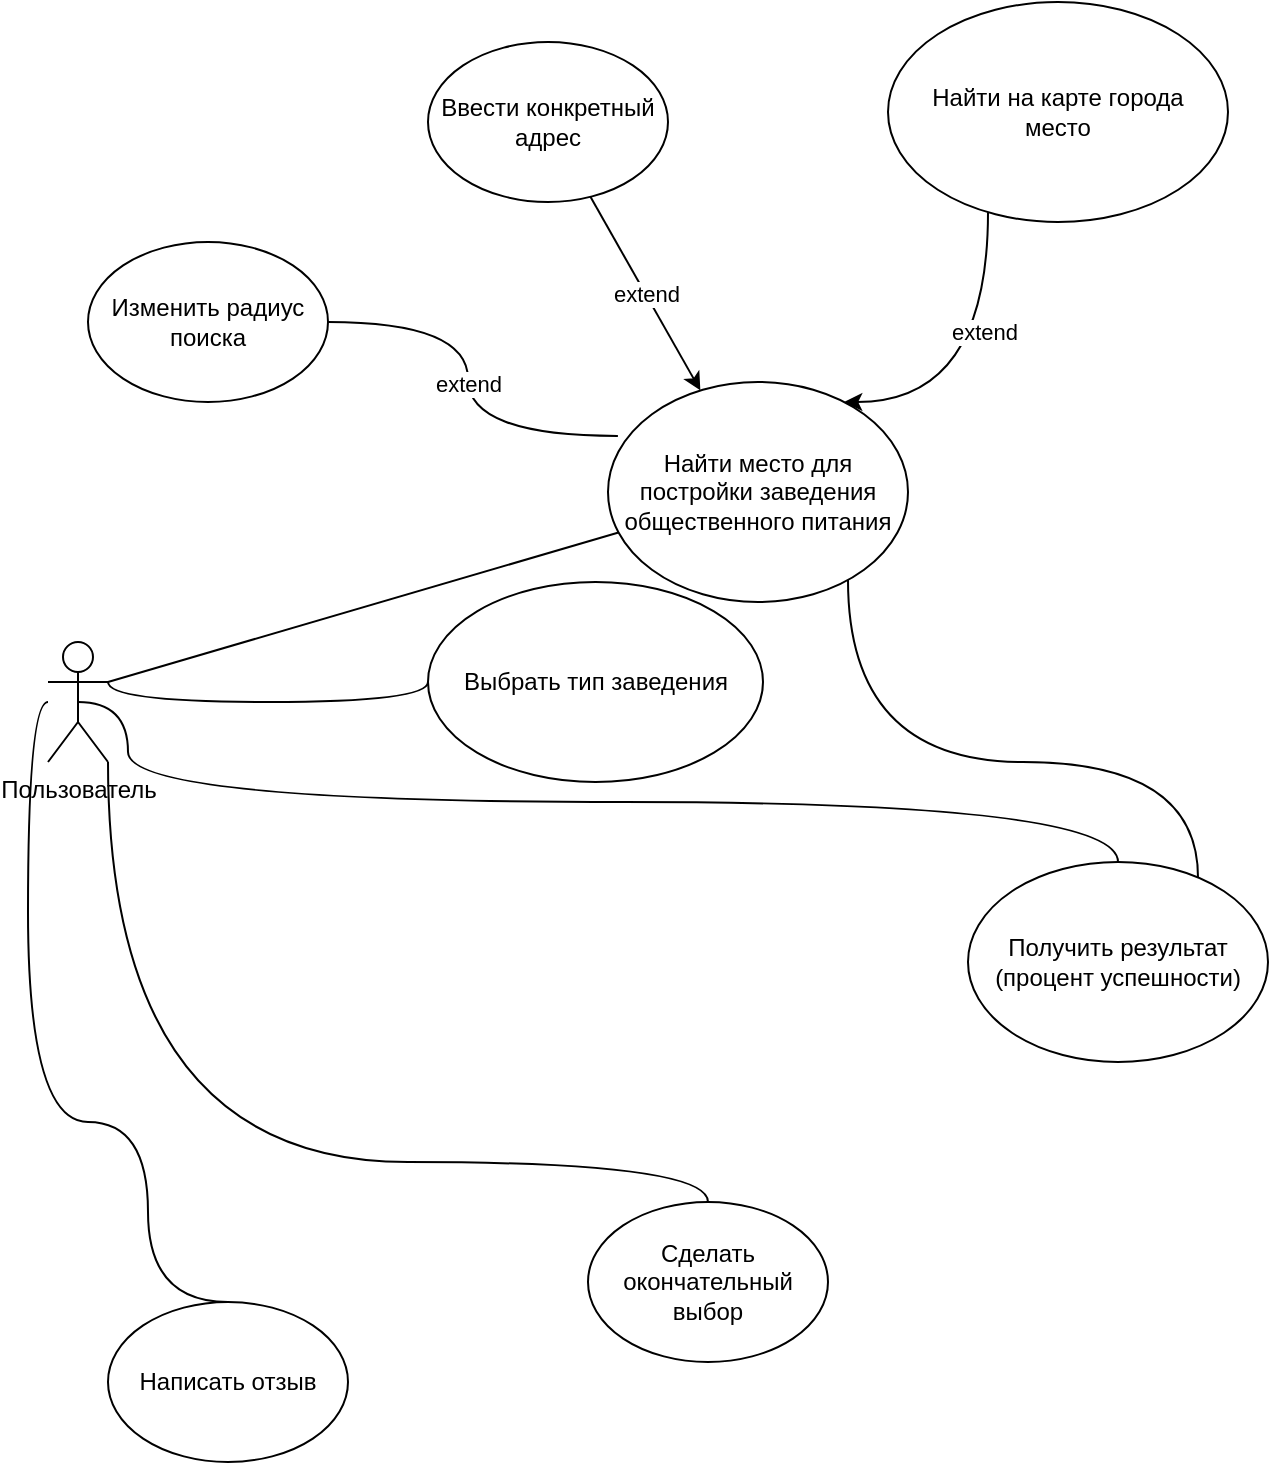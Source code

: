 <mxfile version="21.1.5" type="github">
  <diagram id="evIK6hi9-H3vUto9CSPa" name="Страница 1">
    <mxGraphModel dx="1674" dy="764" grid="1" gridSize="10" guides="1" tooltips="1" connect="1" arrows="1" fold="1" page="1" pageScale="1" pageWidth="2339" pageHeight="3300" math="0" shadow="0">
      <root>
        <mxCell id="0" />
        <mxCell id="1" parent="0" />
        <mxCell id="5BoTdSPKw78EXAaD1zw3-24" style="edgeStyle=orthogonalEdgeStyle;curved=1;rounded=0;orthogonalLoop=1;jettySize=auto;html=1;endArrow=none;endFill=0;entryX=0;entryY=0.5;entryDx=0;entryDy=0;" parent="1" target="R_8RCk8jp2wtUIdCuoWz-5" edge="1">
          <mxGeometry relative="1" as="geometry">
            <Array as="points">
              <mxPoint x="560" y="530" />
            </Array>
            <mxPoint x="400" y="520" as="sourcePoint" />
          </mxGeometry>
        </mxCell>
        <mxCell id="5BoTdSPKw78EXAaD1zw3-29" style="edgeStyle=orthogonalEdgeStyle;curved=1;rounded=0;orthogonalLoop=1;jettySize=auto;html=1;endArrow=none;endFill=0;exitX=1;exitY=1;exitDx=0;exitDy=0;exitPerimeter=0;" parent="1" source="R_8RCk8jp2wtUIdCuoWz-1" target="R_8RCk8jp2wtUIdCuoWz-36" edge="1">
          <mxGeometry relative="1" as="geometry">
            <Array as="points">
              <mxPoint x="400" y="760" />
              <mxPoint x="700" y="760" />
            </Array>
          </mxGeometry>
        </mxCell>
        <mxCell id="R_8RCk8jp2wtUIdCuoWz-1" value="Пользователь" style="shape=umlActor;verticalLabelPosition=bottom;verticalAlign=top;html=1;outlineConnect=0;" parent="1" vertex="1">
          <mxGeometry x="370" y="500" width="30" height="60" as="geometry" />
        </mxCell>
        <mxCell id="R_8RCk8jp2wtUIdCuoWz-4" value="Найти на карте города&lt;br&gt;место" style="ellipse;whiteSpace=wrap;html=1;" parent="1" vertex="1">
          <mxGeometry x="790" y="180" width="170" height="110" as="geometry" />
        </mxCell>
        <mxCell id="R_8RCk8jp2wtUIdCuoWz-5" value="Выбрать тип заведения" style="ellipse;whiteSpace=wrap;html=1;" parent="1" vertex="1">
          <mxGeometry x="560" y="470" width="167.5" height="100" as="geometry" />
        </mxCell>
        <mxCell id="o1isj-nAHH9bJfHxb-3l-5" style="edgeStyle=orthogonalEdgeStyle;rounded=0;orthogonalLoop=1;jettySize=auto;html=1;curved=1;" parent="1" source="R_8RCk8jp2wtUIdCuoWz-4" target="R_8RCk8jp2wtUIdCuoWz-25" edge="1">
          <mxGeometry relative="1" as="geometry">
            <Array as="points">
              <mxPoint x="840" y="380" />
            </Array>
          </mxGeometry>
        </mxCell>
        <mxCell id="5BoTdSPKw78EXAaD1zw3-25" value="extend" style="edgeLabel;html=1;align=center;verticalAlign=middle;resizable=0;points=[];" parent="o1isj-nAHH9bJfHxb-3l-5" vertex="1" connectable="0">
          <mxGeometry x="-0.283" y="-2" relative="1" as="geometry">
            <mxPoint as="offset" />
          </mxGeometry>
        </mxCell>
        <mxCell id="R_8RCk8jp2wtUIdCuoWz-25" value="Найти место для постройки заведения общественного питания" style="ellipse;whiteSpace=wrap;html=1;" parent="1" vertex="1">
          <mxGeometry x="650" y="370" width="150" height="110" as="geometry" />
        </mxCell>
        <mxCell id="R_8RCk8jp2wtUIdCuoWz-28" value="Ввести конкретный адрес" style="ellipse;whiteSpace=wrap;html=1;" parent="1" vertex="1">
          <mxGeometry x="560" y="200" width="120" height="80" as="geometry" />
        </mxCell>
        <mxCell id="R_8RCk8jp2wtUIdCuoWz-30" value="extend" style="endArrow=classic;html=1;rounded=0;" parent="1" source="R_8RCk8jp2wtUIdCuoWz-28" target="R_8RCk8jp2wtUIdCuoWz-25" edge="1">
          <mxGeometry width="50" height="50" relative="1" as="geometry">
            <mxPoint x="600" y="400" as="sourcePoint" />
            <mxPoint x="730" y="330" as="targetPoint" />
          </mxGeometry>
        </mxCell>
        <mxCell id="5BoTdSPKw78EXAaD1zw3-26" style="edgeStyle=orthogonalEdgeStyle;curved=1;rounded=0;orthogonalLoop=1;jettySize=auto;html=1;endArrow=none;endFill=0;" parent="1" source="R_8RCk8jp2wtUIdCuoWz-31" target="R_8RCk8jp2wtUIdCuoWz-25" edge="1">
          <mxGeometry relative="1" as="geometry">
            <Array as="points">
              <mxPoint x="945" y="560" />
              <mxPoint x="770" y="560" />
            </Array>
          </mxGeometry>
        </mxCell>
        <mxCell id="5BoTdSPKw78EXAaD1zw3-28" style="edgeStyle=orthogonalEdgeStyle;curved=1;rounded=0;orthogonalLoop=1;jettySize=auto;html=1;endArrow=none;endFill=0;entryX=0.5;entryY=0.5;entryDx=0;entryDy=0;entryPerimeter=0;" parent="1" source="R_8RCk8jp2wtUIdCuoWz-31" target="R_8RCk8jp2wtUIdCuoWz-1" edge="1">
          <mxGeometry relative="1" as="geometry">
            <Array as="points">
              <mxPoint x="905" y="580" />
              <mxPoint x="410" y="580" />
              <mxPoint x="410" y="530" />
            </Array>
          </mxGeometry>
        </mxCell>
        <mxCell id="R_8RCk8jp2wtUIdCuoWz-31" value="Получить результат &lt;br&gt;(процент успешности)" style="ellipse;whiteSpace=wrap;html=1;" parent="1" vertex="1">
          <mxGeometry x="830" y="610" width="150" height="100" as="geometry" />
        </mxCell>
        <mxCell id="R_8RCk8jp2wtUIdCuoWz-36" value="Сделать окончательный выбор" style="ellipse;whiteSpace=wrap;html=1;" parent="1" vertex="1">
          <mxGeometry x="640" y="780" width="120" height="80" as="geometry" />
        </mxCell>
        <mxCell id="5BoTdSPKw78EXAaD1zw3-2" value="" style="endArrow=none;html=1;rounded=0;exitX=1;exitY=0.333;exitDx=0;exitDy=0;exitPerimeter=0;" parent="1" source="R_8RCk8jp2wtUIdCuoWz-1" target="R_8RCk8jp2wtUIdCuoWz-25" edge="1">
          <mxGeometry width="50" height="50" relative="1" as="geometry">
            <mxPoint x="530" y="210" as="sourcePoint" />
            <mxPoint x="580" y="160" as="targetPoint" />
          </mxGeometry>
        </mxCell>
        <mxCell id="5BoTdSPKw78EXAaD1zw3-8" value="Написать отзыв" style="ellipse;whiteSpace=wrap;html=1;" parent="1" vertex="1">
          <mxGeometry x="400" y="830" width="120" height="80" as="geometry" />
        </mxCell>
        <mxCell id="5BoTdSPKw78EXAaD1zw3-9" value="" style="endArrow=none;html=1;rounded=0;endFill=0;edgeStyle=orthogonalEdgeStyle;curved=1;entryX=0.5;entryY=0;entryDx=0;entryDy=0;" parent="1" source="R_8RCk8jp2wtUIdCuoWz-1" target="5BoTdSPKw78EXAaD1zw3-8" edge="1">
          <mxGeometry width="50" height="50" relative="1" as="geometry">
            <mxPoint x="940" y="650" as="sourcePoint" />
            <mxPoint x="990" y="600" as="targetPoint" />
            <Array as="points">
              <mxPoint x="360" y="530" />
              <mxPoint x="360" y="740" />
              <mxPoint x="420" y="740" />
              <mxPoint x="420" y="830" />
            </Array>
          </mxGeometry>
        </mxCell>
        <mxCell id="5BoTdSPKw78EXAaD1zw3-31" value="extend" style="edgeStyle=orthogonalEdgeStyle;curved=1;rounded=0;orthogonalLoop=1;jettySize=auto;html=1;entryX=0.033;entryY=0.245;entryDx=0;entryDy=0;entryPerimeter=0;endArrow=none;endFill=0;" parent="1" source="5BoTdSPKw78EXAaD1zw3-30" target="R_8RCk8jp2wtUIdCuoWz-25" edge="1">
          <mxGeometry relative="1" as="geometry" />
        </mxCell>
        <mxCell id="5BoTdSPKw78EXAaD1zw3-30" value="Изменить радиус поиска" style="ellipse;whiteSpace=wrap;html=1;" parent="1" vertex="1">
          <mxGeometry x="390" y="300" width="120" height="80" as="geometry" />
        </mxCell>
      </root>
    </mxGraphModel>
  </diagram>
</mxfile>

